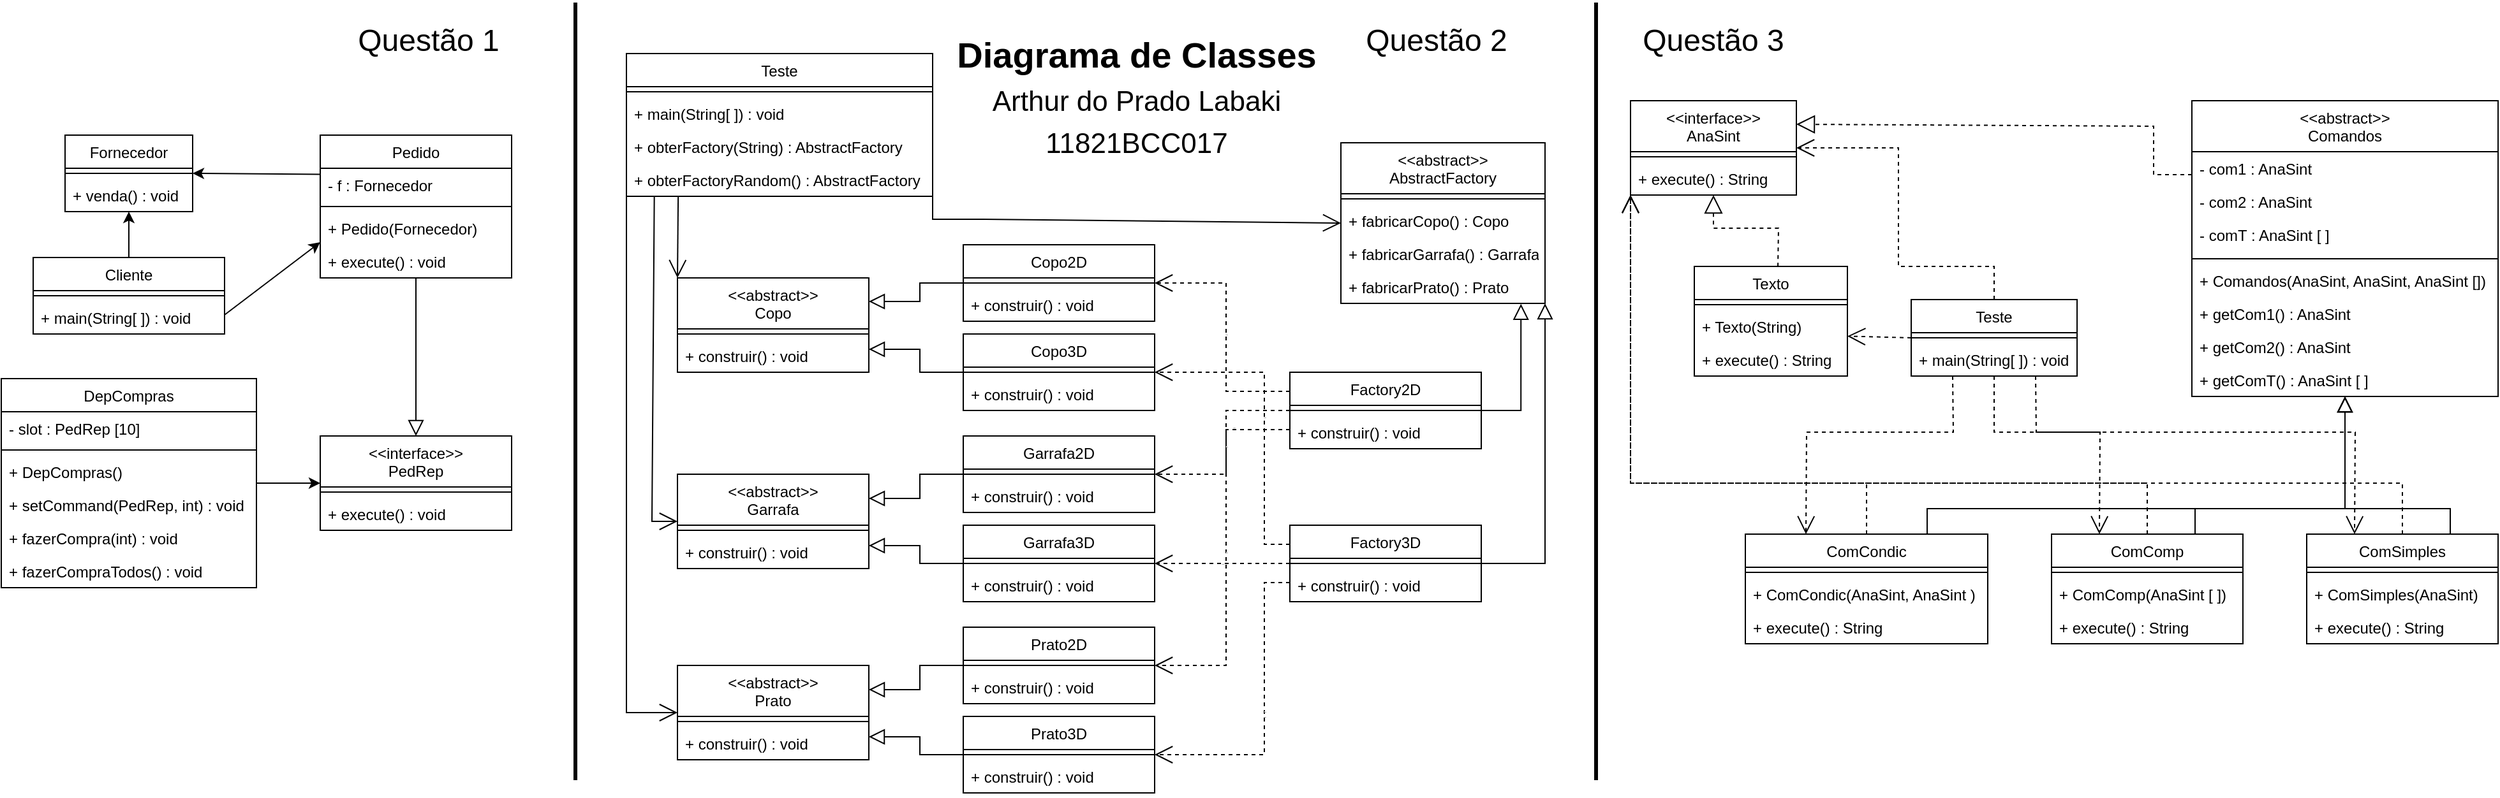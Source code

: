 <mxfile version="17.1.4" type="device"><diagram id="JX3GVqAa6bzzjnTfMGd4" name="Page-1"><mxGraphModel dx="2324" dy="742" grid="1" gridSize="10" guides="1" tooltips="1" connect="1" arrows="1" fold="1" page="1" pageScale="1" pageWidth="827" pageHeight="1169" math="0" shadow="0"><root><mxCell id="0"/><mxCell id="1" parent="0"/><mxCell id="NzLsGxlswM93qPkTF8r4-1" value="&lt;font style=&quot;font-size: 24px&quot;&gt;Questão 1&lt;/font&gt;&lt;font style=&quot;font-size: 16px&quot;&gt;&lt;br&gt;&lt;/font&gt;" style="text;html=1;strokeColor=none;fillColor=none;align=center;verticalAlign=middle;whiteSpace=wrap;rounded=0;" vertex="1" parent="1"><mxGeometry x="-180" y="50" width="130" height="40" as="geometry"/></mxCell><mxCell id="NzLsGxlswM93qPkTF8r4-2" value="Cliente" style="swimlane;fontStyle=0;align=center;verticalAlign=top;childLayout=stackLayout;horizontal=1;startSize=26;horizontalStack=0;resizeParent=1;resizeLast=0;collapsible=1;marginBottom=0;rounded=0;shadow=0;strokeWidth=1;" vertex="1" parent="1"><mxGeometry x="-425" y="240" width="150" height="60" as="geometry"><mxRectangle x="40" y="160" width="160" height="26" as="alternateBounds"/></mxGeometry></mxCell><mxCell id="NzLsGxlswM93qPkTF8r4-3" value="" style="line;html=1;strokeWidth=1;align=left;verticalAlign=middle;spacingTop=-1;spacingLeft=3;spacingRight=3;rotatable=0;labelPosition=right;points=[];portConstraint=eastwest;" vertex="1" parent="NzLsGxlswM93qPkTF8r4-2"><mxGeometry y="26" width="150" height="8" as="geometry"/></mxCell><mxCell id="NzLsGxlswM93qPkTF8r4-4" value="+ main(String[ ]) : void" style="text;align=left;verticalAlign=top;spacingLeft=4;spacingRight=4;overflow=hidden;rotatable=0;points=[[0,0.5],[1,0.5]];portConstraint=eastwest;" vertex="1" parent="NzLsGxlswM93qPkTF8r4-2"><mxGeometry y="34" width="150" height="26" as="geometry"/></mxCell><mxCell id="NzLsGxlswM93qPkTF8r4-5" value="DepCompras" style="swimlane;fontStyle=0;align=center;verticalAlign=top;childLayout=stackLayout;horizontal=1;startSize=26;horizontalStack=0;resizeParent=1;resizeLast=0;collapsible=1;marginBottom=0;rounded=0;shadow=0;strokeWidth=1;" vertex="1" parent="1"><mxGeometry x="-450" y="335" width="200" height="164" as="geometry"><mxRectangle x="270" y="80" width="160" height="26" as="alternateBounds"/></mxGeometry></mxCell><mxCell id="NzLsGxlswM93qPkTF8r4-6" value="- slot : PedRep [10]" style="text;align=left;verticalAlign=top;spacingLeft=4;spacingRight=4;overflow=hidden;rotatable=0;points=[[0,0.5],[1,0.5]];portConstraint=eastwest;" vertex="1" parent="NzLsGxlswM93qPkTF8r4-5"><mxGeometry y="26" width="200" height="26" as="geometry"/></mxCell><mxCell id="NzLsGxlswM93qPkTF8r4-7" value="" style="line;html=1;strokeWidth=1;align=left;verticalAlign=middle;spacingTop=-1;spacingLeft=3;spacingRight=3;rotatable=0;labelPosition=right;points=[];portConstraint=eastwest;" vertex="1" parent="NzLsGxlswM93qPkTF8r4-5"><mxGeometry y="52" width="200" height="8" as="geometry"/></mxCell><mxCell id="NzLsGxlswM93qPkTF8r4-8" value="+ DepCompras()" style="text;align=left;verticalAlign=top;spacingLeft=4;spacingRight=4;overflow=hidden;rotatable=0;points=[[0,0.5],[1,0.5]];portConstraint=eastwest;" vertex="1" parent="NzLsGxlswM93qPkTF8r4-5"><mxGeometry y="60" width="200" height="26" as="geometry"/></mxCell><mxCell id="NzLsGxlswM93qPkTF8r4-9" value="+ setCommand(PedRep, int) : void" style="text;align=left;verticalAlign=top;spacingLeft=4;spacingRight=4;overflow=hidden;rotatable=0;points=[[0,0.5],[1,0.5]];portConstraint=eastwest;" vertex="1" parent="NzLsGxlswM93qPkTF8r4-5"><mxGeometry y="86" width="200" height="26" as="geometry"/></mxCell><mxCell id="NzLsGxlswM93qPkTF8r4-10" value="+ fazerCompra(int) : void" style="text;align=left;verticalAlign=top;spacingLeft=4;spacingRight=4;overflow=hidden;rotatable=0;points=[[0,0.5],[1,0.5]];portConstraint=eastwest;" vertex="1" parent="NzLsGxlswM93qPkTF8r4-5"><mxGeometry y="112" width="200" height="26" as="geometry"/></mxCell><mxCell id="NzLsGxlswM93qPkTF8r4-11" value="+ fazerCompraTodos() : void" style="text;align=left;verticalAlign=top;spacingLeft=4;spacingRight=4;overflow=hidden;rotatable=0;points=[[0,0.5],[1,0.5]];portConstraint=eastwest;" vertex="1" parent="NzLsGxlswM93qPkTF8r4-5"><mxGeometry y="138" width="200" height="26" as="geometry"/></mxCell><mxCell id="NzLsGxlswM93qPkTF8r4-12" value="Fornecedor" style="swimlane;fontStyle=0;align=center;verticalAlign=top;childLayout=stackLayout;horizontal=1;startSize=26;horizontalStack=0;resizeParent=1;resizeLast=0;collapsible=1;marginBottom=0;rounded=0;shadow=0;strokeWidth=1;" vertex="1" parent="1"><mxGeometry x="-400" y="144" width="100" height="60" as="geometry"><mxRectangle x="280" y="110" width="160" height="26" as="alternateBounds"/></mxGeometry></mxCell><mxCell id="NzLsGxlswM93qPkTF8r4-13" value="" style="line;html=1;strokeWidth=1;align=left;verticalAlign=middle;spacingTop=-1;spacingLeft=3;spacingRight=3;rotatable=0;labelPosition=right;points=[];portConstraint=eastwest;" vertex="1" parent="NzLsGxlswM93qPkTF8r4-12"><mxGeometry y="26" width="100" height="8" as="geometry"/></mxCell><mxCell id="NzLsGxlswM93qPkTF8r4-14" value="+ venda() : void" style="text;align=left;verticalAlign=top;spacingLeft=4;spacingRight=4;overflow=hidden;rotatable=0;points=[[0,0.5],[1,0.5]];portConstraint=eastwest;" vertex="1" parent="NzLsGxlswM93qPkTF8r4-12"><mxGeometry y="34" width="100" height="26" as="geometry"/></mxCell><mxCell id="NzLsGxlswM93qPkTF8r4-15" value="Pedido" style="swimlane;fontStyle=0;align=center;verticalAlign=top;childLayout=stackLayout;horizontal=1;startSize=26;horizontalStack=0;resizeParent=1;resizeLast=0;collapsible=1;marginBottom=0;rounded=0;shadow=0;strokeWidth=1;" vertex="1" parent="1"><mxGeometry x="-200" y="144" width="150" height="112" as="geometry"><mxRectangle x="520" y="134" width="160" height="26" as="alternateBounds"/></mxGeometry></mxCell><mxCell id="NzLsGxlswM93qPkTF8r4-16" value="- f : Fornecedor" style="text;align=left;verticalAlign=top;spacingLeft=4;spacingRight=4;overflow=hidden;rotatable=0;points=[[0,0.5],[1,0.5]];portConstraint=eastwest;" vertex="1" parent="NzLsGxlswM93qPkTF8r4-15"><mxGeometry y="26" width="150" height="26" as="geometry"/></mxCell><mxCell id="NzLsGxlswM93qPkTF8r4-17" value="" style="line;html=1;strokeWidth=1;align=left;verticalAlign=middle;spacingTop=-1;spacingLeft=3;spacingRight=3;rotatable=0;labelPosition=right;points=[];portConstraint=eastwest;" vertex="1" parent="NzLsGxlswM93qPkTF8r4-15"><mxGeometry y="52" width="150" height="8" as="geometry"/></mxCell><mxCell id="NzLsGxlswM93qPkTF8r4-18" value="+ Pedido(Fornecedor)" style="text;align=left;verticalAlign=top;spacingLeft=4;spacingRight=4;overflow=hidden;rotatable=0;points=[[0,0.5],[1,0.5]];portConstraint=eastwest;" vertex="1" parent="NzLsGxlswM93qPkTF8r4-15"><mxGeometry y="60" width="150" height="26" as="geometry"/></mxCell><mxCell id="NzLsGxlswM93qPkTF8r4-19" value="+ execute() : void" style="text;align=left;verticalAlign=top;spacingLeft=4;spacingRight=4;overflow=hidden;rotatable=0;points=[[0,0.5],[1,0.5]];portConstraint=eastwest;" vertex="1" parent="NzLsGxlswM93qPkTF8r4-15"><mxGeometry y="86" width="150" height="26" as="geometry"/></mxCell><mxCell id="NzLsGxlswM93qPkTF8r4-20" value="&lt;&lt;interface&gt;&gt;&#10;PedRep" style="swimlane;fontStyle=0;align=center;verticalAlign=top;childLayout=stackLayout;horizontal=1;startSize=40;horizontalStack=0;resizeParent=1;resizeLast=0;collapsible=1;marginBottom=0;rounded=0;shadow=0;strokeWidth=1;" vertex="1" parent="1"><mxGeometry x="-200" y="380" width="150" height="74" as="geometry"><mxRectangle x="520" y="370" width="160" height="26" as="alternateBounds"/></mxGeometry></mxCell><mxCell id="NzLsGxlswM93qPkTF8r4-21" value="" style="line;html=1;strokeWidth=1;align=left;verticalAlign=middle;spacingTop=-1;spacingLeft=3;spacingRight=3;rotatable=0;labelPosition=right;points=[];portConstraint=eastwest;" vertex="1" parent="NzLsGxlswM93qPkTF8r4-20"><mxGeometry y="40" width="150" height="8" as="geometry"/></mxCell><mxCell id="NzLsGxlswM93qPkTF8r4-22" value="+ execute() : void" style="text;align=left;verticalAlign=top;spacingLeft=4;spacingRight=4;overflow=hidden;rotatable=0;points=[[0,0.5],[1,0.5]];portConstraint=eastwest;" vertex="1" parent="NzLsGxlswM93qPkTF8r4-20"><mxGeometry y="48" width="150" height="26" as="geometry"/></mxCell><mxCell id="NzLsGxlswM93qPkTF8r4-23" value="" style="endArrow=block;endSize=10;endFill=0;shadow=0;strokeWidth=1;rounded=0;edgeStyle=orthogonalEdgeStyle;elbow=vertical;exitX=0.5;exitY=1;exitDx=0;exitDy=0;entryX=0.5;entryY=0;entryDx=0;entryDy=0;" edge="1" parent="1" source="NzLsGxlswM93qPkTF8r4-15" target="NzLsGxlswM93qPkTF8r4-20"><mxGeometry width="160" relative="1" as="geometry"><mxPoint x="-170" y="270" as="sourcePoint"/><mxPoint x="-180" y="330" as="targetPoint"/><Array as="points"><mxPoint x="-125" y="340"/><mxPoint x="-125" y="340"/></Array></mxGeometry></mxCell><mxCell id="NzLsGxlswM93qPkTF8r4-24" value="" style="endArrow=classic;html=1;rounded=0;entryX=1;entryY=0.5;entryDx=0;entryDy=0;exitX=-0.003;exitY=0.183;exitDx=0;exitDy=0;exitPerimeter=0;" edge="1" parent="1" source="NzLsGxlswM93qPkTF8r4-16" target="NzLsGxlswM93qPkTF8r4-12"><mxGeometry width="50" height="50" relative="1" as="geometry"><mxPoint x="-220" y="190" as="sourcePoint"/><mxPoint x="-480" y="340" as="targetPoint"/></mxGeometry></mxCell><mxCell id="NzLsGxlswM93qPkTF8r4-25" value="" style="endArrow=classic;html=1;rounded=0;exitX=1;exitY=0.5;exitDx=0;exitDy=0;entryX=0;entryY=0.5;entryDx=0;entryDy=0;" edge="1" parent="1" source="NzLsGxlswM93qPkTF8r4-5" target="NzLsGxlswM93qPkTF8r4-20"><mxGeometry width="50" height="50" relative="1" as="geometry"><mxPoint x="-210" y="290.0" as="sourcePoint"/><mxPoint x="-500" y="290.0" as="targetPoint"/></mxGeometry></mxCell><mxCell id="NzLsGxlswM93qPkTF8r4-26" value="" style="endArrow=classic;html=1;rounded=0;exitX=0.5;exitY=0;exitDx=0;exitDy=0;" edge="1" parent="1" source="NzLsGxlswM93qPkTF8r4-2" target="NzLsGxlswM93qPkTF8r4-14"><mxGeometry width="50" height="50" relative="1" as="geometry"><mxPoint x="-550.0" y="200" as="sourcePoint"/><mxPoint x="-460" y="140" as="targetPoint"/></mxGeometry></mxCell><mxCell id="NzLsGxlswM93qPkTF8r4-27" value="" style="endArrow=classic;html=1;rounded=0;entryX=0;entryY=0.75;entryDx=0;entryDy=0;exitX=1;exitY=0.75;exitDx=0;exitDy=0;" edge="1" parent="1" source="NzLsGxlswM93qPkTF8r4-2" target="NzLsGxlswM93qPkTF8r4-15"><mxGeometry width="50" height="50" relative="1" as="geometry"><mxPoint x="-500" y="210" as="sourcePoint"/><mxPoint x="-580" y="360" as="targetPoint"/></mxGeometry></mxCell><mxCell id="NzLsGxlswM93qPkTF8r4-28" value="&lt;font style=&quot;font-size: 28px&quot;&gt;&lt;font style=&quot;font-size: 28px&quot;&gt;&lt;b&gt;Diagrama de Classes &lt;/b&gt;&lt;br&gt;&lt;/font&gt;&lt;font style=&quot;font-size: 22px&quot;&gt;Arthur do Prado Labaki&lt;br&gt;11821BCC017&lt;/font&gt;&lt;/font&gt;" style="text;html=1;strokeColor=none;fillColor=none;align=center;verticalAlign=middle;whiteSpace=wrap;rounded=0;" vertex="1" parent="1"><mxGeometry x="290" y="70" width="300" height="90" as="geometry"/></mxCell><mxCell id="NzLsGxlswM93qPkTF8r4-29" value="&lt;&lt;abstract&gt;&gt;&#10;AbstractFactory" style="swimlane;fontStyle=0;align=center;verticalAlign=top;childLayout=stackLayout;horizontal=1;startSize=40;horizontalStack=0;resizeParent=1;resizeLast=0;collapsible=1;marginBottom=0;rounded=0;shadow=0;strokeWidth=1;" vertex="1" parent="1"><mxGeometry x="600" y="150" width="160" height="126" as="geometry"><mxRectangle x="600" y="150" width="160" height="26" as="alternateBounds"/></mxGeometry></mxCell><mxCell id="NzLsGxlswM93qPkTF8r4-30" value="" style="line;html=1;strokeWidth=1;align=left;verticalAlign=middle;spacingTop=-1;spacingLeft=3;spacingRight=3;rotatable=0;labelPosition=right;points=[];portConstraint=eastwest;" vertex="1" parent="NzLsGxlswM93qPkTF8r4-29"><mxGeometry y="40" width="160" height="8" as="geometry"/></mxCell><mxCell id="NzLsGxlswM93qPkTF8r4-31" value="+ fabricarCopo() : Copo" style="text;align=left;verticalAlign=top;spacingLeft=4;spacingRight=4;overflow=hidden;rotatable=0;points=[[0,0.5],[1,0.5]];portConstraint=eastwest;" vertex="1" parent="NzLsGxlswM93qPkTF8r4-29"><mxGeometry y="48" width="160" height="26" as="geometry"/></mxCell><mxCell id="NzLsGxlswM93qPkTF8r4-32" value="+ fabricarGarrafa() : Garrafa" style="text;align=left;verticalAlign=top;spacingLeft=4;spacingRight=4;overflow=hidden;rotatable=0;points=[[0,0.5],[1,0.5]];portConstraint=eastwest;" vertex="1" parent="NzLsGxlswM93qPkTF8r4-29"><mxGeometry y="74" width="160" height="26" as="geometry"/></mxCell><mxCell id="NzLsGxlswM93qPkTF8r4-33" value="+ fabricarPrato() : Prato" style="text;align=left;verticalAlign=top;spacingLeft=4;spacingRight=4;overflow=hidden;rotatable=0;points=[[0,0.5],[1,0.5]];portConstraint=eastwest;" vertex="1" parent="NzLsGxlswM93qPkTF8r4-29"><mxGeometry y="100" width="160" height="26" as="geometry"/></mxCell><mxCell id="NzLsGxlswM93qPkTF8r4-34" value="Factory3D" style="swimlane;fontStyle=0;align=center;verticalAlign=top;childLayout=stackLayout;horizontal=1;startSize=26;horizontalStack=0;resizeParent=1;resizeLast=0;collapsible=1;marginBottom=0;rounded=0;shadow=0;strokeWidth=1;" vertex="1" parent="1"><mxGeometry x="560" y="450" width="150" height="60" as="geometry"><mxRectangle x="560" y="450" width="160" height="26" as="alternateBounds"/></mxGeometry></mxCell><mxCell id="NzLsGxlswM93qPkTF8r4-35" value="" style="line;html=1;strokeWidth=1;align=left;verticalAlign=middle;spacingTop=-1;spacingLeft=3;spacingRight=3;rotatable=0;labelPosition=right;points=[];portConstraint=eastwest;" vertex="1" parent="NzLsGxlswM93qPkTF8r4-34"><mxGeometry y="26" width="150" height="8" as="geometry"/></mxCell><mxCell id="NzLsGxlswM93qPkTF8r4-36" value="+ construir() : void" style="text;align=left;verticalAlign=top;spacingLeft=4;spacingRight=4;overflow=hidden;rotatable=0;points=[[0,0.5],[1,0.5]];portConstraint=eastwest;" vertex="1" parent="NzLsGxlswM93qPkTF8r4-34"><mxGeometry y="34" width="150" height="26" as="geometry"/></mxCell><mxCell id="NzLsGxlswM93qPkTF8r4-37" value="Factory2D" style="swimlane;fontStyle=0;align=center;verticalAlign=top;childLayout=stackLayout;horizontal=1;startSize=26;horizontalStack=0;resizeParent=1;resizeLast=0;collapsible=1;marginBottom=0;rounded=0;shadow=0;strokeWidth=1;" vertex="1" parent="1"><mxGeometry x="560" y="330" width="150" height="60" as="geometry"><mxRectangle x="560" y="330" width="160" height="26" as="alternateBounds"/></mxGeometry></mxCell><mxCell id="NzLsGxlswM93qPkTF8r4-38" value="" style="line;html=1;strokeWidth=1;align=left;verticalAlign=middle;spacingTop=-1;spacingLeft=3;spacingRight=3;rotatable=0;labelPosition=right;points=[];portConstraint=eastwest;" vertex="1" parent="NzLsGxlswM93qPkTF8r4-37"><mxGeometry y="26" width="150" height="8" as="geometry"/></mxCell><mxCell id="NzLsGxlswM93qPkTF8r4-39" value="+ construir() : void" style="text;align=left;verticalAlign=top;spacingLeft=4;spacingRight=4;overflow=hidden;rotatable=0;points=[[0,0.5],[1,0.5]];portConstraint=eastwest;" vertex="1" parent="NzLsGxlswM93qPkTF8r4-37"><mxGeometry y="34" width="150" height="26" as="geometry"/></mxCell><mxCell id="NzLsGxlswM93qPkTF8r4-40" value="Teste" style="swimlane;fontStyle=0;align=center;verticalAlign=top;childLayout=stackLayout;horizontal=1;startSize=26;horizontalStack=0;resizeParent=1;resizeLast=0;collapsible=1;marginBottom=0;rounded=0;shadow=0;strokeWidth=1;" vertex="1" parent="1"><mxGeometry x="40" y="80" width="240" height="112" as="geometry"><mxRectangle x="40" y="80" width="160" height="26" as="alternateBounds"/></mxGeometry></mxCell><mxCell id="NzLsGxlswM93qPkTF8r4-41" value="" style="line;html=1;strokeWidth=1;align=left;verticalAlign=middle;spacingTop=-1;spacingLeft=3;spacingRight=3;rotatable=0;labelPosition=right;points=[];portConstraint=eastwest;" vertex="1" parent="NzLsGxlswM93qPkTF8r4-40"><mxGeometry y="26" width="240" height="8" as="geometry"/></mxCell><mxCell id="NzLsGxlswM93qPkTF8r4-42" value="+ main(String[ ]) : void" style="text;align=left;verticalAlign=top;spacingLeft=4;spacingRight=4;overflow=hidden;rotatable=0;points=[[0,0.5],[1,0.5]];portConstraint=eastwest;" vertex="1" parent="NzLsGxlswM93qPkTF8r4-40"><mxGeometry y="34" width="240" height="26" as="geometry"/></mxCell><mxCell id="NzLsGxlswM93qPkTF8r4-43" value="+ obterFactory(String) : AbstractFactory" style="text;align=left;verticalAlign=top;spacingLeft=4;spacingRight=4;overflow=hidden;rotatable=0;points=[[0,0.5],[1,0.5]];portConstraint=eastwest;" vertex="1" parent="NzLsGxlswM93qPkTF8r4-40"><mxGeometry y="60" width="240" height="26" as="geometry"/></mxCell><mxCell id="NzLsGxlswM93qPkTF8r4-44" value="+ obterFactoryRandom() : AbstractFactory" style="text;align=left;verticalAlign=top;spacingLeft=4;spacingRight=4;overflow=hidden;rotatable=0;points=[[0,0.5],[1,0.5]];portConstraint=eastwest;" vertex="1" parent="NzLsGxlswM93qPkTF8r4-40"><mxGeometry y="86" width="240" height="26" as="geometry"/></mxCell><mxCell id="NzLsGxlswM93qPkTF8r4-45" value="&lt;&lt;abstract&gt;&gt;&#10;Prato" style="swimlane;fontStyle=0;align=center;verticalAlign=top;childLayout=stackLayout;horizontal=1;startSize=40;horizontalStack=0;resizeParent=1;resizeLast=0;collapsible=1;marginBottom=0;rounded=0;shadow=0;strokeWidth=1;" vertex="1" parent="1"><mxGeometry x="80" y="560" width="150" height="74" as="geometry"><mxRectangle x="80" y="548" width="160" height="26" as="alternateBounds"/></mxGeometry></mxCell><mxCell id="NzLsGxlswM93qPkTF8r4-46" value="" style="line;html=1;strokeWidth=1;align=left;verticalAlign=middle;spacingTop=-1;spacingLeft=3;spacingRight=3;rotatable=0;labelPosition=right;points=[];portConstraint=eastwest;" vertex="1" parent="NzLsGxlswM93qPkTF8r4-45"><mxGeometry y="40" width="150" height="8" as="geometry"/></mxCell><mxCell id="NzLsGxlswM93qPkTF8r4-47" value="+ construir() : void" style="text;align=left;verticalAlign=top;spacingLeft=4;spacingRight=4;overflow=hidden;rotatable=0;points=[[0,0.5],[1,0.5]];portConstraint=eastwest;" vertex="1" parent="NzLsGxlswM93qPkTF8r4-45"><mxGeometry y="48" width="150" height="26" as="geometry"/></mxCell><mxCell id="NzLsGxlswM93qPkTF8r4-48" value="Prato2D" style="swimlane;fontStyle=0;align=center;verticalAlign=top;childLayout=stackLayout;horizontal=1;startSize=26;horizontalStack=0;resizeParent=1;resizeLast=0;collapsible=1;marginBottom=0;rounded=0;shadow=0;strokeWidth=1;" vertex="1" parent="1"><mxGeometry x="304" y="530" width="150" height="60" as="geometry"><mxRectangle x="304" y="530" width="160" height="26" as="alternateBounds"/></mxGeometry></mxCell><mxCell id="NzLsGxlswM93qPkTF8r4-49" value="" style="line;html=1;strokeWidth=1;align=left;verticalAlign=middle;spacingTop=-1;spacingLeft=3;spacingRight=3;rotatable=0;labelPosition=right;points=[];portConstraint=eastwest;" vertex="1" parent="NzLsGxlswM93qPkTF8r4-48"><mxGeometry y="26" width="150" height="8" as="geometry"/></mxCell><mxCell id="NzLsGxlswM93qPkTF8r4-50" value="+ construir() : void" style="text;align=left;verticalAlign=top;spacingLeft=4;spacingRight=4;overflow=hidden;rotatable=0;points=[[0,0.5],[1,0.5]];portConstraint=eastwest;" vertex="1" parent="NzLsGxlswM93qPkTF8r4-48"><mxGeometry y="34" width="150" height="26" as="geometry"/></mxCell><mxCell id="NzLsGxlswM93qPkTF8r4-51" value="Prato3D" style="swimlane;fontStyle=0;align=center;verticalAlign=top;childLayout=stackLayout;horizontal=1;startSize=26;horizontalStack=0;resizeParent=1;resizeLast=0;collapsible=1;marginBottom=0;rounded=0;shadow=0;strokeWidth=1;" vertex="1" parent="1"><mxGeometry x="304" y="600" width="150" height="60" as="geometry"><mxRectangle x="304" y="600" width="160" height="26" as="alternateBounds"/></mxGeometry></mxCell><mxCell id="NzLsGxlswM93qPkTF8r4-52" value="" style="line;html=1;strokeWidth=1;align=left;verticalAlign=middle;spacingTop=-1;spacingLeft=3;spacingRight=3;rotatable=0;labelPosition=right;points=[];portConstraint=eastwest;" vertex="1" parent="NzLsGxlswM93qPkTF8r4-51"><mxGeometry y="26" width="150" height="8" as="geometry"/></mxCell><mxCell id="NzLsGxlswM93qPkTF8r4-53" value="+ construir() : void" style="text;align=left;verticalAlign=top;spacingLeft=4;spacingRight=4;overflow=hidden;rotatable=0;points=[[0,0.5],[1,0.5]];portConstraint=eastwest;" vertex="1" parent="NzLsGxlswM93qPkTF8r4-51"><mxGeometry y="34" width="150" height="26" as="geometry"/></mxCell><mxCell id="NzLsGxlswM93qPkTF8r4-54" value="&lt;&lt;abstract&gt;&gt;&#10;Garrafa" style="swimlane;fontStyle=0;align=center;verticalAlign=top;childLayout=stackLayout;horizontal=1;startSize=40;horizontalStack=0;resizeParent=1;resizeLast=0;collapsible=1;marginBottom=0;rounded=0;shadow=0;strokeWidth=1;" vertex="1" parent="1"><mxGeometry x="80" y="410" width="150" height="74" as="geometry"><mxRectangle x="80" y="400" width="160" height="26" as="alternateBounds"/></mxGeometry></mxCell><mxCell id="NzLsGxlswM93qPkTF8r4-55" value="" style="line;html=1;strokeWidth=1;align=left;verticalAlign=middle;spacingTop=-1;spacingLeft=3;spacingRight=3;rotatable=0;labelPosition=right;points=[];portConstraint=eastwest;" vertex="1" parent="NzLsGxlswM93qPkTF8r4-54"><mxGeometry y="40" width="150" height="8" as="geometry"/></mxCell><mxCell id="NzLsGxlswM93qPkTF8r4-56" value="+ construir() : void" style="text;align=left;verticalAlign=top;spacingLeft=4;spacingRight=4;overflow=hidden;rotatable=0;points=[[0,0.5],[1,0.5]];portConstraint=eastwest;" vertex="1" parent="NzLsGxlswM93qPkTF8r4-54"><mxGeometry y="48" width="150" height="26" as="geometry"/></mxCell><mxCell id="NzLsGxlswM93qPkTF8r4-57" value="Garrafa3D" style="swimlane;fontStyle=0;align=center;verticalAlign=top;childLayout=stackLayout;horizontal=1;startSize=26;horizontalStack=0;resizeParent=1;resizeLast=0;collapsible=1;marginBottom=0;rounded=0;shadow=0;strokeWidth=1;" vertex="1" parent="1"><mxGeometry x="304" y="450" width="150" height="60" as="geometry"><mxRectangle x="304" y="450" width="160" height="26" as="alternateBounds"/></mxGeometry></mxCell><mxCell id="NzLsGxlswM93qPkTF8r4-58" value="" style="line;html=1;strokeWidth=1;align=left;verticalAlign=middle;spacingTop=-1;spacingLeft=3;spacingRight=3;rotatable=0;labelPosition=right;points=[];portConstraint=eastwest;" vertex="1" parent="NzLsGxlswM93qPkTF8r4-57"><mxGeometry y="26" width="150" height="8" as="geometry"/></mxCell><mxCell id="NzLsGxlswM93qPkTF8r4-59" value="+ construir() : void" style="text;align=left;verticalAlign=top;spacingLeft=4;spacingRight=4;overflow=hidden;rotatable=0;points=[[0,0.5],[1,0.5]];portConstraint=eastwest;" vertex="1" parent="NzLsGxlswM93qPkTF8r4-57"><mxGeometry y="34" width="150" height="26" as="geometry"/></mxCell><mxCell id="NzLsGxlswM93qPkTF8r4-60" value="Garrafa2D" style="swimlane;fontStyle=0;align=center;verticalAlign=top;childLayout=stackLayout;horizontal=1;startSize=26;horizontalStack=0;resizeParent=1;resizeLast=0;collapsible=1;marginBottom=0;rounded=0;shadow=0;strokeWidth=1;" vertex="1" parent="1"><mxGeometry x="304" y="380" width="150" height="60" as="geometry"><mxRectangle x="304" y="380" width="160" height="26" as="alternateBounds"/></mxGeometry></mxCell><mxCell id="NzLsGxlswM93qPkTF8r4-61" value="" style="line;html=1;strokeWidth=1;align=left;verticalAlign=middle;spacingTop=-1;spacingLeft=3;spacingRight=3;rotatable=0;labelPosition=right;points=[];portConstraint=eastwest;" vertex="1" parent="NzLsGxlswM93qPkTF8r4-60"><mxGeometry y="26" width="150" height="8" as="geometry"/></mxCell><mxCell id="NzLsGxlswM93qPkTF8r4-62" value="+ construir() : void" style="text;align=left;verticalAlign=top;spacingLeft=4;spacingRight=4;overflow=hidden;rotatable=0;points=[[0,0.5],[1,0.5]];portConstraint=eastwest;" vertex="1" parent="NzLsGxlswM93qPkTF8r4-60"><mxGeometry y="34" width="150" height="26" as="geometry"/></mxCell><mxCell id="NzLsGxlswM93qPkTF8r4-63" value="&lt;&lt;abstract&gt;&gt;&#10;Copo" style="swimlane;fontStyle=0;align=center;verticalAlign=top;childLayout=stackLayout;horizontal=1;startSize=40;horizontalStack=0;resizeParent=1;resizeLast=0;collapsible=1;marginBottom=0;rounded=0;shadow=0;strokeWidth=1;" vertex="1" parent="1"><mxGeometry x="80" y="256" width="150" height="74" as="geometry"><mxRectangle x="80" y="240" width="160" height="26" as="alternateBounds"/></mxGeometry></mxCell><mxCell id="NzLsGxlswM93qPkTF8r4-64" value="" style="line;html=1;strokeWidth=1;align=left;verticalAlign=middle;spacingTop=-1;spacingLeft=3;spacingRight=3;rotatable=0;labelPosition=right;points=[];portConstraint=eastwest;" vertex="1" parent="NzLsGxlswM93qPkTF8r4-63"><mxGeometry y="40" width="150" height="8" as="geometry"/></mxCell><mxCell id="NzLsGxlswM93qPkTF8r4-65" value="+ construir() : void" style="text;align=left;verticalAlign=top;spacingLeft=4;spacingRight=4;overflow=hidden;rotatable=0;points=[[0,0.5],[1,0.5]];portConstraint=eastwest;" vertex="1" parent="NzLsGxlswM93qPkTF8r4-63"><mxGeometry y="48" width="150" height="26" as="geometry"/></mxCell><mxCell id="NzLsGxlswM93qPkTF8r4-66" value="Copo2D" style="swimlane;fontStyle=0;align=center;verticalAlign=top;childLayout=stackLayout;horizontal=1;startSize=26;horizontalStack=0;resizeParent=1;resizeLast=0;collapsible=1;marginBottom=0;rounded=0;shadow=0;strokeWidth=1;" vertex="1" parent="1"><mxGeometry x="304" y="230" width="150" height="60" as="geometry"><mxRectangle x="304" y="230" width="160" height="26" as="alternateBounds"/></mxGeometry></mxCell><mxCell id="NzLsGxlswM93qPkTF8r4-67" value="" style="line;html=1;strokeWidth=1;align=left;verticalAlign=middle;spacingTop=-1;spacingLeft=3;spacingRight=3;rotatable=0;labelPosition=right;points=[];portConstraint=eastwest;" vertex="1" parent="NzLsGxlswM93qPkTF8r4-66"><mxGeometry y="26" width="150" height="8" as="geometry"/></mxCell><mxCell id="NzLsGxlswM93qPkTF8r4-68" value="+ construir() : void" style="text;align=left;verticalAlign=top;spacingLeft=4;spacingRight=4;overflow=hidden;rotatable=0;points=[[0,0.5],[1,0.5]];portConstraint=eastwest;" vertex="1" parent="NzLsGxlswM93qPkTF8r4-66"><mxGeometry y="34" width="150" height="26" as="geometry"/></mxCell><mxCell id="NzLsGxlswM93qPkTF8r4-69" value="Copo3D" style="swimlane;fontStyle=0;align=center;verticalAlign=top;childLayout=stackLayout;horizontal=1;startSize=26;horizontalStack=0;resizeParent=1;resizeLast=0;collapsible=1;marginBottom=0;rounded=0;shadow=0;strokeWidth=1;" vertex="1" parent="1"><mxGeometry x="304" y="300" width="150" height="60" as="geometry"><mxRectangle x="304" y="300" width="160" height="26" as="alternateBounds"/></mxGeometry></mxCell><mxCell id="NzLsGxlswM93qPkTF8r4-70" value="" style="line;html=1;strokeWidth=1;align=left;verticalAlign=middle;spacingTop=-1;spacingLeft=3;spacingRight=3;rotatable=0;labelPosition=right;points=[];portConstraint=eastwest;" vertex="1" parent="NzLsGxlswM93qPkTF8r4-69"><mxGeometry y="26" width="150" height="8" as="geometry"/></mxCell><mxCell id="NzLsGxlswM93qPkTF8r4-71" value="+ construir() : void" style="text;align=left;verticalAlign=top;spacingLeft=4;spacingRight=4;overflow=hidden;rotatable=0;points=[[0,0.5],[1,0.5]];portConstraint=eastwest;" vertex="1" parent="NzLsGxlswM93qPkTF8r4-69"><mxGeometry y="34" width="150" height="26" as="geometry"/></mxCell><mxCell id="NzLsGxlswM93qPkTF8r4-72" value="" style="endArrow=open;endFill=1;endSize=12;html=1;rounded=0;exitX=1;exitY=0.75;exitDx=0;exitDy=0;entryX=0;entryY=0.5;entryDx=0;entryDy=0;" edge="1" parent="1" source="NzLsGxlswM93qPkTF8r4-40" target="NzLsGxlswM93qPkTF8r4-29"><mxGeometry width="160" relative="1" as="geometry"><mxPoint x="240" y="140" as="sourcePoint"/><mxPoint x="570" y="180" as="targetPoint"/><Array as="points"><mxPoint x="280" y="210"/><mxPoint x="320" y="210"/></Array></mxGeometry></mxCell><mxCell id="NzLsGxlswM93qPkTF8r4-73" value="" style="endArrow=open;endFill=1;endSize=12;html=1;rounded=0;entryX=0;entryY=0;entryDx=0;entryDy=0;exitX=0.169;exitY=1.015;exitDx=0;exitDy=0;exitPerimeter=0;" edge="1" parent="1" source="NzLsGxlswM93qPkTF8r4-44" target="NzLsGxlswM93qPkTF8r4-63"><mxGeometry width="160" relative="1" as="geometry"><mxPoint x="100" y="200" as="sourcePoint"/><mxPoint x="490" y="140" as="targetPoint"/></mxGeometry></mxCell><mxCell id="NzLsGxlswM93qPkTF8r4-74" value="" style="endArrow=open;endFill=1;endSize=12;html=1;rounded=0;entryX=0;entryY=0.5;entryDx=0;entryDy=0;exitX=0.091;exitY=1.015;exitDx=0;exitDy=0;exitPerimeter=0;" edge="1" parent="1" source="NzLsGxlswM93qPkTF8r4-44" target="NzLsGxlswM93qPkTF8r4-54"><mxGeometry width="160" relative="1" as="geometry"><mxPoint x="70" y="210" as="sourcePoint"/><mxPoint x="490" y="140" as="targetPoint"/><Array as="points"><mxPoint x="60" y="447"/></Array></mxGeometry></mxCell><mxCell id="NzLsGxlswM93qPkTF8r4-75" value="" style="endArrow=open;endFill=1;endSize=12;html=1;rounded=0;exitX=0;exitY=1;exitDx=0;exitDy=0;entryX=0;entryY=0.5;entryDx=0;entryDy=0;" edge="1" parent="1" source="NzLsGxlswM93qPkTF8r4-40" target="NzLsGxlswM93qPkTF8r4-45"><mxGeometry width="160" relative="1" as="geometry"><mxPoint x="330" y="140" as="sourcePoint"/><mxPoint x="490" y="140" as="targetPoint"/><Array as="points"><mxPoint x="40" y="597"/></Array></mxGeometry></mxCell><mxCell id="NzLsGxlswM93qPkTF8r4-76" value="" style="endArrow=block;endSize=10;endFill=0;shadow=0;strokeWidth=1;rounded=0;edgeStyle=orthogonalEdgeStyle;elbow=vertical;entryX=0.882;entryY=1.015;entryDx=0;entryDy=0;exitX=1;exitY=0.5;exitDx=0;exitDy=0;entryPerimeter=0;" edge="1" parent="1" source="NzLsGxlswM93qPkTF8r4-37" target="NzLsGxlswM93qPkTF8r4-33"><mxGeometry width="160" relative="1" as="geometry"><mxPoint x="595" y="370" as="sourcePoint"/><mxPoint x="740" y="300" as="targetPoint"/><Array as="points"><mxPoint x="741" y="360"/></Array></mxGeometry></mxCell><mxCell id="NzLsGxlswM93qPkTF8r4-77" value="" style="endArrow=block;endSize=10;endFill=0;shadow=0;strokeWidth=1;rounded=0;edgeStyle=orthogonalEdgeStyle;elbow=vertical;exitX=1;exitY=0.5;exitDx=0;exitDy=0;entryX=1;entryY=1;entryDx=0;entryDy=0;" edge="1" parent="1" source="NzLsGxlswM93qPkTF8r4-34" target="NzLsGxlswM93qPkTF8r4-29"><mxGeometry width="160" relative="1" as="geometry"><mxPoint x="605" y="380" as="sourcePoint"/><mxPoint x="605" y="256" as="targetPoint"/><Array as="points"><mxPoint x="760" y="480"/></Array></mxGeometry></mxCell><mxCell id="NzLsGxlswM93qPkTF8r4-78" value="" style="endArrow=block;endSize=10;endFill=0;shadow=0;strokeWidth=1;rounded=0;edgeStyle=orthogonalEdgeStyle;elbow=vertical;entryX=1;entryY=0.25;entryDx=0;entryDy=0;exitX=0;exitY=0.5;exitDx=0;exitDy=0;" edge="1" parent="1" source="NzLsGxlswM93qPkTF8r4-66" target="NzLsGxlswM93qPkTF8r4-63"><mxGeometry width="160" relative="1" as="geometry"><mxPoint x="270" y="250" as="sourcePoint"/><mxPoint x="260" y="380" as="targetPoint"/><Array as="points"><mxPoint x="270" y="260"/><mxPoint x="270" y="275"/></Array></mxGeometry></mxCell><mxCell id="NzLsGxlswM93qPkTF8r4-79" value="" style="endArrow=block;endSize=10;endFill=0;shadow=0;strokeWidth=1;rounded=0;edgeStyle=orthogonalEdgeStyle;elbow=vertical;exitX=0;exitY=0.5;exitDx=0;exitDy=0;entryX=1;entryY=0.75;entryDx=0;entryDy=0;" edge="1" parent="1" source="NzLsGxlswM93qPkTF8r4-69" target="NzLsGxlswM93qPkTF8r4-63"><mxGeometry width="160" relative="1" as="geometry"><mxPoint x="270" y="225" as="sourcePoint"/><mxPoint x="270" y="349" as="targetPoint"/><Array as="points"><mxPoint x="270" y="330"/><mxPoint x="270" y="312"/><mxPoint x="230" y="312"/></Array></mxGeometry></mxCell><mxCell id="NzLsGxlswM93qPkTF8r4-80" value="" style="endArrow=block;endSize=10;endFill=0;shadow=0;strokeWidth=1;rounded=0;edgeStyle=orthogonalEdgeStyle;elbow=vertical;entryX=1;entryY=0.75;entryDx=0;entryDy=0;exitX=0;exitY=0.5;exitDx=0;exitDy=0;" edge="1" parent="1" source="NzLsGxlswM93qPkTF8r4-57" target="NzLsGxlswM93qPkTF8r4-54"><mxGeometry width="160" relative="1" as="geometry"><mxPoint x="250" y="460" as="sourcePoint"/><mxPoint x="240" y="460" as="targetPoint"/><Array as="points"><mxPoint x="270" y="480"/><mxPoint x="270" y="466"/><mxPoint x="230" y="466"/></Array></mxGeometry></mxCell><mxCell id="NzLsGxlswM93qPkTF8r4-81" value="" style="endArrow=block;endSize=10;endFill=0;shadow=0;strokeWidth=1;rounded=0;edgeStyle=orthogonalEdgeStyle;elbow=vertical;entryX=1;entryY=0.25;entryDx=0;entryDy=0;exitX=0;exitY=0.5;exitDx=0;exitDy=0;" edge="1" parent="1" source="NzLsGxlswM93qPkTF8r4-60" target="NzLsGxlswM93qPkTF8r4-54"><mxGeometry width="160" relative="1" as="geometry"><mxPoint x="270" y="390" as="sourcePoint"/><mxPoint x="260" y="400" as="targetPoint"/><Array as="points"><mxPoint x="270" y="410"/><mxPoint x="270" y="429"/><mxPoint x="230" y="429"/></Array></mxGeometry></mxCell><mxCell id="NzLsGxlswM93qPkTF8r4-82" value="" style="endArrow=block;endSize=10;endFill=0;shadow=0;strokeWidth=1;rounded=0;edgeStyle=orthogonalEdgeStyle;elbow=vertical;entryX=1;entryY=0.25;entryDx=0;entryDy=0;exitX=0;exitY=0.5;exitDx=0;exitDy=0;" edge="1" parent="1" source="NzLsGxlswM93qPkTF8r4-48" target="NzLsGxlswM93qPkTF8r4-45"><mxGeometry width="160" relative="1" as="geometry"><mxPoint x="270" y="520" as="sourcePoint"/><mxPoint x="300" y="534" as="targetPoint"/><Array as="points"><mxPoint x="270" y="560"/><mxPoint x="270" y="579"/><mxPoint x="230" y="579"/></Array></mxGeometry></mxCell><mxCell id="NzLsGxlswM93qPkTF8r4-83" value="" style="endArrow=block;endSize=10;endFill=0;shadow=0;strokeWidth=1;rounded=0;edgeStyle=orthogonalEdgeStyle;elbow=vertical;entryX=1;entryY=0.75;entryDx=0;entryDy=0;exitX=0;exitY=0.5;exitDx=0;exitDy=0;" edge="1" parent="1" source="NzLsGxlswM93qPkTF8r4-51" target="NzLsGxlswM93qPkTF8r4-45"><mxGeometry width="160" relative="1" as="geometry"><mxPoint x="270" y="620" as="sourcePoint"/><mxPoint x="310" y="544" as="targetPoint"/><Array as="points"><mxPoint x="270" y="630"/><mxPoint x="270" y="616"/><mxPoint x="230" y="616"/></Array></mxGeometry></mxCell><mxCell id="NzLsGxlswM93qPkTF8r4-84" value="Use" style="endArrow=open;endSize=12;dashed=1;html=1;rounded=0;fontSize=1;exitX=0;exitY=0.25;exitDx=0;exitDy=0;entryX=1;entryY=0.5;entryDx=0;entryDy=0;" edge="1" parent="1" source="NzLsGxlswM93qPkTF8r4-37" target="NzLsGxlswM93qPkTF8r4-66"><mxGeometry width="160" relative="1" as="geometry"><mxPoint x="520" y="350" as="sourcePoint"/><mxPoint x="500" y="280" as="targetPoint"/><Array as="points"><mxPoint x="510" y="345"/><mxPoint x="510" y="260"/></Array></mxGeometry></mxCell><mxCell id="NzLsGxlswM93qPkTF8r4-85" value="Use" style="endArrow=open;endSize=12;dashed=1;html=1;rounded=0;fontSize=1;exitX=0;exitY=0.5;exitDx=0;exitDy=0;entryX=1;entryY=0.5;entryDx=0;entryDy=0;" edge="1" parent="1" source="NzLsGxlswM93qPkTF8r4-37" target="NzLsGxlswM93qPkTF8r4-60"><mxGeometry width="160" relative="1" as="geometry"><mxPoint x="550" y="423.5" as="sourcePoint"/><mxPoint x="454" y="330" as="targetPoint"/><Array as="points"><mxPoint x="510" y="360"/><mxPoint x="510" y="410"/></Array></mxGeometry></mxCell><mxCell id="NzLsGxlswM93qPkTF8r4-86" value="Use" style="endArrow=open;endSize=12;dashed=1;html=1;rounded=0;fontSize=1;entryX=1;entryY=0.5;entryDx=0;entryDy=0;exitX=0;exitY=0.75;exitDx=0;exitDy=0;" edge="1" parent="1" source="NzLsGxlswM93qPkTF8r4-37" target="NzLsGxlswM93qPkTF8r4-48"><mxGeometry width="160" relative="1" as="geometry"><mxPoint x="520" y="330" as="sourcePoint"/><mxPoint x="484" y="263" as="targetPoint"/><Array as="points"><mxPoint x="510" y="375"/><mxPoint x="510" y="560"/></Array></mxGeometry></mxCell><mxCell id="NzLsGxlswM93qPkTF8r4-87" value="Text" style="edgeLabel;html=1;align=center;verticalAlign=middle;resizable=0;points=[];fontSize=1;" vertex="1" connectable="0" parent="NzLsGxlswM93qPkTF8r4-86"><mxGeometry x="-0.696" y="-2" relative="1" as="geometry"><mxPoint as="offset"/></mxGeometry></mxCell><mxCell id="NzLsGxlswM93qPkTF8r4-88" value="Text" style="text;html=1;align=center;verticalAlign=middle;resizable=0;points=[];autosize=1;strokeColor=none;fillColor=none;fontSize=1;" vertex="1" parent="1"><mxGeometry x="520" y="590" width="40" height="20" as="geometry"/></mxCell><mxCell id="NzLsGxlswM93qPkTF8r4-89" value="Use" style="endArrow=open;endSize=12;dashed=1;html=1;rounded=0;fontSize=1;exitX=0;exitY=0.75;exitDx=0;exitDy=0;entryX=1;entryY=0.5;entryDx=0;entryDy=0;" edge="1" parent="1" source="NzLsGxlswM93qPkTF8r4-34" target="NzLsGxlswM93qPkTF8r4-51"><mxGeometry width="160" relative="1" as="geometry"><mxPoint x="500" y="610" as="sourcePoint"/><mxPoint x="660" y="610" as="targetPoint"/><Array as="points"><mxPoint x="540" y="495"/><mxPoint x="540" y="630"/></Array></mxGeometry></mxCell><mxCell id="NzLsGxlswM93qPkTF8r4-90" value="Use" style="endArrow=open;endSize=12;dashed=1;html=1;rounded=0;fontSize=1;exitX=0;exitY=0.5;exitDx=0;exitDy=0;entryX=1;entryY=0.5;entryDx=0;entryDy=0;" edge="1" parent="1" source="NzLsGxlswM93qPkTF8r4-34" target="NzLsGxlswM93qPkTF8r4-57"><mxGeometry width="160" relative="1" as="geometry"><mxPoint x="590" y="570" as="sourcePoint"/><mxPoint x="750" y="570" as="targetPoint"/><Array as="points"><mxPoint x="540" y="480"/></Array></mxGeometry></mxCell><mxCell id="NzLsGxlswM93qPkTF8r4-91" value="Use" style="endArrow=open;endSize=12;dashed=1;html=1;rounded=0;fontSize=1;exitX=0;exitY=0.25;exitDx=0;exitDy=0;entryX=1;entryY=0.5;entryDx=0;entryDy=0;" edge="1" parent="1" source="NzLsGxlswM93qPkTF8r4-34" target="NzLsGxlswM93qPkTF8r4-69"><mxGeometry width="160" relative="1" as="geometry"><mxPoint x="600" y="580" as="sourcePoint"/><mxPoint x="490" y="360" as="targetPoint"/><Array as="points"><mxPoint x="540" y="465"/><mxPoint x="540" y="330"/></Array></mxGeometry></mxCell><mxCell id="NzLsGxlswM93qPkTF8r4-92" value="ComComp" style="swimlane;fontStyle=0;align=center;verticalAlign=top;childLayout=stackLayout;horizontal=1;startSize=26;horizontalStack=0;resizeParent=1;resizeLast=0;collapsible=1;marginBottom=0;rounded=0;shadow=0;strokeWidth=1;" vertex="1" parent="1"><mxGeometry x="1157" y="457" width="150" height="86" as="geometry"><mxRectangle x="440" y="530" width="160" height="26" as="alternateBounds"/></mxGeometry></mxCell><mxCell id="NzLsGxlswM93qPkTF8r4-93" value="" style="line;html=1;strokeWidth=1;align=left;verticalAlign=middle;spacingTop=-1;spacingLeft=3;spacingRight=3;rotatable=0;labelPosition=right;points=[];portConstraint=eastwest;" vertex="1" parent="NzLsGxlswM93qPkTF8r4-92"><mxGeometry y="26" width="150" height="8" as="geometry"/></mxCell><mxCell id="NzLsGxlswM93qPkTF8r4-94" value="+ ComComp(AnaSint [ ])" style="text;align=left;verticalAlign=top;spacingLeft=4;spacingRight=4;overflow=hidden;rotatable=0;points=[[0,0.5],[1,0.5]];portConstraint=eastwest;" vertex="1" parent="NzLsGxlswM93qPkTF8r4-92"><mxGeometry y="34" width="150" height="26" as="geometry"/></mxCell><mxCell id="NzLsGxlswM93qPkTF8r4-95" value="+ execute() : String" style="text;align=left;verticalAlign=top;spacingLeft=4;spacingRight=4;overflow=hidden;rotatable=0;points=[[0,0.5],[1,0.5]];portConstraint=eastwest;" vertex="1" parent="NzLsGxlswM93qPkTF8r4-92"><mxGeometry y="60" width="150" height="26" as="geometry"/></mxCell><mxCell id="NzLsGxlswM93qPkTF8r4-96" value="Texto" style="swimlane;fontStyle=0;align=center;verticalAlign=top;childLayout=stackLayout;horizontal=1;startSize=26;horizontalStack=0;resizeParent=1;resizeLast=0;collapsible=1;marginBottom=0;rounded=0;shadow=0;strokeWidth=1;" vertex="1" parent="1"><mxGeometry x="877" y="247" width="120" height="86" as="geometry"><mxRectangle x="110" y="320" width="160" height="26" as="alternateBounds"/></mxGeometry></mxCell><mxCell id="NzLsGxlswM93qPkTF8r4-97" value="" style="line;html=1;strokeWidth=1;align=left;verticalAlign=middle;spacingTop=-1;spacingLeft=3;spacingRight=3;rotatable=0;labelPosition=right;points=[];portConstraint=eastwest;" vertex="1" parent="NzLsGxlswM93qPkTF8r4-96"><mxGeometry y="26" width="120" height="8" as="geometry"/></mxCell><mxCell id="NzLsGxlswM93qPkTF8r4-98" value="+ Texto(String)" style="text;align=left;verticalAlign=top;spacingLeft=4;spacingRight=4;overflow=hidden;rotatable=0;points=[[0,0.5],[1,0.5]];portConstraint=eastwest;" vertex="1" parent="NzLsGxlswM93qPkTF8r4-96"><mxGeometry y="34" width="120" height="26" as="geometry"/></mxCell><mxCell id="NzLsGxlswM93qPkTF8r4-99" value="+ execute() : String" style="text;align=left;verticalAlign=top;spacingLeft=4;spacingRight=4;overflow=hidden;rotatable=0;points=[[0,0.5],[1,0.5]];portConstraint=eastwest;" vertex="1" parent="NzLsGxlswM93qPkTF8r4-96"><mxGeometry y="60" width="120" height="26" as="geometry"/></mxCell><mxCell id="NzLsGxlswM93qPkTF8r4-100" value="&lt;&lt;abstract&gt;&gt;&#10;Comandos" style="swimlane;fontStyle=0;align=center;verticalAlign=top;childLayout=stackLayout;horizontal=1;startSize=40;horizontalStack=0;resizeParent=1;resizeLast=0;collapsible=1;marginBottom=0;rounded=0;shadow=0;strokeWidth=1;" vertex="1" parent="1"><mxGeometry x="1267" y="117" width="240" height="232" as="geometry"><mxRectangle x="550" y="190" width="160" height="26" as="alternateBounds"/></mxGeometry></mxCell><mxCell id="NzLsGxlswM93qPkTF8r4-101" value="- com1 : AnaSint" style="text;align=left;verticalAlign=top;spacingLeft=4;spacingRight=4;overflow=hidden;rotatable=0;points=[[0,0.5],[1,0.5]];portConstraint=eastwest;" vertex="1" parent="NzLsGxlswM93qPkTF8r4-100"><mxGeometry y="40" width="240" height="26" as="geometry"/></mxCell><mxCell id="NzLsGxlswM93qPkTF8r4-102" value="- com2 : AnaSint" style="text;align=left;verticalAlign=top;spacingLeft=4;spacingRight=4;overflow=hidden;rotatable=0;points=[[0,0.5],[1,0.5]];portConstraint=eastwest;" vertex="1" parent="NzLsGxlswM93qPkTF8r4-100"><mxGeometry y="66" width="240" height="26" as="geometry"/></mxCell><mxCell id="NzLsGxlswM93qPkTF8r4-103" value="- comT : AnaSint [ ]" style="text;align=left;verticalAlign=top;spacingLeft=4;spacingRight=4;overflow=hidden;rotatable=0;points=[[0,0.5],[1,0.5]];portConstraint=eastwest;" vertex="1" parent="NzLsGxlswM93qPkTF8r4-100"><mxGeometry y="92" width="240" height="28" as="geometry"/></mxCell><mxCell id="NzLsGxlswM93qPkTF8r4-104" value="" style="line;html=1;strokeWidth=1;align=left;verticalAlign=middle;spacingTop=-1;spacingLeft=3;spacingRight=3;rotatable=0;labelPosition=right;points=[];portConstraint=eastwest;" vertex="1" parent="NzLsGxlswM93qPkTF8r4-100"><mxGeometry y="120" width="240" height="8" as="geometry"/></mxCell><mxCell id="NzLsGxlswM93qPkTF8r4-105" value="+ Comandos(AnaSint, AnaSint, AnaSint [])" style="text;align=left;verticalAlign=top;spacingLeft=4;spacingRight=4;overflow=hidden;rotatable=0;points=[[0,0.5],[1,0.5]];portConstraint=eastwest;" vertex="1" parent="NzLsGxlswM93qPkTF8r4-100"><mxGeometry y="128" width="240" height="26" as="geometry"/></mxCell><mxCell id="NzLsGxlswM93qPkTF8r4-106" value="+ getCom1() : AnaSint" style="text;align=left;verticalAlign=top;spacingLeft=4;spacingRight=4;overflow=hidden;rotatable=0;points=[[0,0.5],[1,0.5]];portConstraint=eastwest;" vertex="1" parent="NzLsGxlswM93qPkTF8r4-100"><mxGeometry y="154" width="240" height="26" as="geometry"/></mxCell><mxCell id="NzLsGxlswM93qPkTF8r4-107" value="+ getCom2() : AnaSint" style="text;align=left;verticalAlign=top;spacingLeft=4;spacingRight=4;overflow=hidden;rotatable=0;points=[[0,0.5],[1,0.5]];portConstraint=eastwest;" vertex="1" parent="NzLsGxlswM93qPkTF8r4-100"><mxGeometry y="180" width="240" height="26" as="geometry"/></mxCell><mxCell id="NzLsGxlswM93qPkTF8r4-108" value="+ getComT() : AnaSint [ ]" style="text;align=left;verticalAlign=top;spacingLeft=4;spacingRight=4;overflow=hidden;rotatable=0;points=[[0,0.5],[1,0.5]];portConstraint=eastwest;" vertex="1" parent="NzLsGxlswM93qPkTF8r4-100"><mxGeometry y="206" width="240" height="26" as="geometry"/></mxCell><mxCell id="NzLsGxlswM93qPkTF8r4-109" value="&lt;&lt;interface&gt;&gt;&#10;AnaSint" style="swimlane;fontStyle=0;align=center;verticalAlign=top;childLayout=stackLayout;horizontal=1;startSize=40;horizontalStack=0;resizeParent=1;resizeLast=0;collapsible=1;marginBottom=0;rounded=0;shadow=0;strokeWidth=1;" vertex="1" parent="1"><mxGeometry x="827" y="117" width="130" height="74" as="geometry"><mxRectangle x="110" y="190" width="160" height="26" as="alternateBounds"/></mxGeometry></mxCell><mxCell id="NzLsGxlswM93qPkTF8r4-110" value="" style="line;html=1;strokeWidth=1;align=left;verticalAlign=middle;spacingTop=-1;spacingLeft=3;spacingRight=3;rotatable=0;labelPosition=right;points=[];portConstraint=eastwest;" vertex="1" parent="NzLsGxlswM93qPkTF8r4-109"><mxGeometry y="40" width="130" height="8" as="geometry"/></mxCell><mxCell id="NzLsGxlswM93qPkTF8r4-111" value="+ execute() : String" style="text;align=left;verticalAlign=top;spacingLeft=4;spacingRight=4;overflow=hidden;rotatable=0;points=[[0,0.5],[1,0.5]];portConstraint=eastwest;" vertex="1" parent="NzLsGxlswM93qPkTF8r4-109"><mxGeometry y="48" width="130" height="26" as="geometry"/></mxCell><mxCell id="NzLsGxlswM93qPkTF8r4-112" value="ComCondic" style="swimlane;fontStyle=0;align=center;verticalAlign=top;childLayout=stackLayout;horizontal=1;startSize=26;horizontalStack=0;resizeParent=1;resizeLast=0;collapsible=1;marginBottom=0;rounded=0;shadow=0;strokeWidth=1;" vertex="1" parent="1"><mxGeometry x="917" y="457" width="190" height="86" as="geometry"><mxRectangle x="280" y="110" width="160" height="26" as="alternateBounds"/></mxGeometry></mxCell><mxCell id="NzLsGxlswM93qPkTF8r4-113" value="" style="line;html=1;strokeWidth=1;align=left;verticalAlign=middle;spacingTop=-1;spacingLeft=3;spacingRight=3;rotatable=0;labelPosition=right;points=[];portConstraint=eastwest;" vertex="1" parent="NzLsGxlswM93qPkTF8r4-112"><mxGeometry y="26" width="190" height="8" as="geometry"/></mxCell><mxCell id="NzLsGxlswM93qPkTF8r4-114" value="+ ComCondic(AnaSint, AnaSint )" style="text;align=left;verticalAlign=top;spacingLeft=4;spacingRight=4;overflow=hidden;rotatable=0;points=[[0,0.5],[1,0.5]];portConstraint=eastwest;" vertex="1" parent="NzLsGxlswM93qPkTF8r4-112"><mxGeometry y="34" width="190" height="26" as="geometry"/></mxCell><mxCell id="NzLsGxlswM93qPkTF8r4-115" value="+ execute() : String" style="text;align=left;verticalAlign=top;spacingLeft=4;spacingRight=4;overflow=hidden;rotatable=0;points=[[0,0.5],[1,0.5]];portConstraint=eastwest;" vertex="1" parent="NzLsGxlswM93qPkTF8r4-112"><mxGeometry y="60" width="190" height="26" as="geometry"/></mxCell><mxCell id="NzLsGxlswM93qPkTF8r4-116" value="ComSimples" style="swimlane;fontStyle=0;align=center;verticalAlign=top;childLayout=stackLayout;horizontal=1;startSize=26;horizontalStack=0;resizeParent=1;resizeLast=0;collapsible=1;marginBottom=0;rounded=0;shadow=0;strokeWidth=1;" vertex="1" parent="1"><mxGeometry x="1357" y="457" width="150" height="86" as="geometry"><mxRectangle x="640" y="530" width="160" height="26" as="alternateBounds"/></mxGeometry></mxCell><mxCell id="NzLsGxlswM93qPkTF8r4-117" value="" style="line;html=1;strokeWidth=1;align=left;verticalAlign=middle;spacingTop=-1;spacingLeft=3;spacingRight=3;rotatable=0;labelPosition=right;points=[];portConstraint=eastwest;" vertex="1" parent="NzLsGxlswM93qPkTF8r4-116"><mxGeometry y="26" width="150" height="8" as="geometry"/></mxCell><mxCell id="NzLsGxlswM93qPkTF8r4-118" value="+ ComSimples(AnaSint)" style="text;align=left;verticalAlign=top;spacingLeft=4;spacingRight=4;overflow=hidden;rotatable=0;points=[[0,0.5],[1,0.5]];portConstraint=eastwest;" vertex="1" parent="NzLsGxlswM93qPkTF8r4-116"><mxGeometry y="34" width="150" height="26" as="geometry"/></mxCell><mxCell id="NzLsGxlswM93qPkTF8r4-119" value="+ execute() : String" style="text;align=left;verticalAlign=top;spacingLeft=4;spacingRight=4;overflow=hidden;rotatable=0;points=[[0,0.5],[1,0.5]];portConstraint=eastwest;" vertex="1" parent="NzLsGxlswM93qPkTF8r4-116"><mxGeometry y="60" width="150" height="26" as="geometry"/></mxCell><mxCell id="NzLsGxlswM93qPkTF8r4-120" value="Teste" style="swimlane;fontStyle=0;align=center;verticalAlign=top;childLayout=stackLayout;horizontal=1;startSize=26;horizontalStack=0;resizeParent=1;resizeLast=0;collapsible=1;marginBottom=0;rounded=0;shadow=0;strokeWidth=1;" vertex="1" parent="1"><mxGeometry x="1047" y="273" width="130" height="60" as="geometry"><mxRectangle x="330" y="346" width="160" height="26" as="alternateBounds"/></mxGeometry></mxCell><mxCell id="NzLsGxlswM93qPkTF8r4-121" value="" style="line;html=1;strokeWidth=1;align=left;verticalAlign=middle;spacingTop=-1;spacingLeft=3;spacingRight=3;rotatable=0;labelPosition=right;points=[];portConstraint=eastwest;" vertex="1" parent="NzLsGxlswM93qPkTF8r4-120"><mxGeometry y="26" width="130" height="8" as="geometry"/></mxCell><mxCell id="NzLsGxlswM93qPkTF8r4-122" value="+ main(String[ ]) : void" style="text;align=left;verticalAlign=top;spacingLeft=4;spacingRight=4;overflow=hidden;rotatable=0;points=[[0,0.5],[1,0.5]];portConstraint=eastwest;" vertex="1" parent="NzLsGxlswM93qPkTF8r4-120"><mxGeometry y="34" width="130" height="26" as="geometry"/></mxCell><mxCell id="NzLsGxlswM93qPkTF8r4-124" value="" style="endArrow=block;endSize=10;endFill=0;shadow=0;strokeWidth=1;rounded=0;edgeStyle=orthogonalEdgeStyle;elbow=vertical;exitX=0.75;exitY=0;exitDx=0;exitDy=0;entryX=0.5;entryY=1;entryDx=0;entryDy=0;" edge="1" parent="1" source="NzLsGxlswM93qPkTF8r4-92" target="NzLsGxlswM93qPkTF8r4-100"><mxGeometry width="160" relative="1" as="geometry"><mxPoint x="1219.5" y="143" as="sourcePoint"/><mxPoint x="1387" y="387" as="targetPoint"/><Array as="points"><mxPoint x="1270" y="437"/><mxPoint x="1387" y="437"/></Array></mxGeometry></mxCell><mxCell id="NzLsGxlswM93qPkTF8r4-125" value="" style="endArrow=block;endSize=10;endFill=0;shadow=0;strokeWidth=1;rounded=0;edgeStyle=orthogonalEdgeStyle;elbow=vertical;exitX=0.75;exitY=0;exitDx=0;exitDy=0;entryX=0.5;entryY=1;entryDx=0;entryDy=0;" edge="1" parent="1" source="NzLsGxlswM93qPkTF8r4-116" target="NzLsGxlswM93qPkTF8r4-100"><mxGeometry width="160" relative="1" as="geometry"><mxPoint x="1322" y="183" as="sourcePoint"/><mxPoint x="1397" y="227" as="targetPoint"/><Array as="points"><mxPoint x="1470" y="437"/><mxPoint x="1387" y="437"/></Array></mxGeometry></mxCell><mxCell id="NzLsGxlswM93qPkTF8r4-126" value="" style="endArrow=block;endSize=10;endFill=0;shadow=0;strokeWidth=1;rounded=0;edgeStyle=orthogonalEdgeStyle;elbow=vertical;exitX=0.75;exitY=0;exitDx=0;exitDy=0;entryX=0.5;entryY=1;entryDx=0;entryDy=0;" edge="1" parent="1" source="NzLsGxlswM93qPkTF8r4-112" target="NzLsGxlswM93qPkTF8r4-100"><mxGeometry width="160" relative="1" as="geometry"><mxPoint x="1242" y="467" as="sourcePoint"/><mxPoint x="1367" y="377" as="targetPoint"/><Array as="points"><mxPoint x="1060" y="437"/><mxPoint x="1387" y="437"/></Array></mxGeometry></mxCell><mxCell id="NzLsGxlswM93qPkTF8r4-127" value="Use" style="endArrow=open;endSize=12;dashed=1;html=1;rounded=0;strokeColor=default;fontColor=none;noLabel=1;exitX=0.25;exitY=1;exitDx=0;exitDy=0;entryX=0.25;entryY=0;entryDx=0;entryDy=0;" edge="1" parent="1" source="NzLsGxlswM93qPkTF8r4-120" target="NzLsGxlswM93qPkTF8r4-112"><mxGeometry width="160" relative="1" as="geometry"><mxPoint x="1047" y="217" as="sourcePoint"/><mxPoint x="1211" y="107" as="targetPoint"/><Array as="points"><mxPoint x="1080" y="377"/><mxPoint x="965" y="377"/></Array></mxGeometry></mxCell><mxCell id="NzLsGxlswM93qPkTF8r4-128" value="Use" style="endArrow=open;endSize=12;dashed=1;html=1;rounded=0;strokeColor=default;fontColor=none;noLabel=1;exitX=0.5;exitY=1;exitDx=0;exitDy=0;entryX=0.25;entryY=0;entryDx=0;entryDy=0;" edge="1" parent="1" source="NzLsGxlswM93qPkTF8r4-120" target="NzLsGxlswM93qPkTF8r4-92"><mxGeometry width="160" relative="1" as="geometry"><mxPoint x="1097" y="309" as="sourcePoint"/><mxPoint x="974.5" y="467" as="targetPoint"/><Array as="points"><mxPoint x="1112" y="377"/><mxPoint x="1195" y="377"/></Array></mxGeometry></mxCell><mxCell id="NzLsGxlswM93qPkTF8r4-129" value="Use" style="endArrow=open;endSize=12;dashed=1;html=1;rounded=0;strokeColor=default;fontColor=none;noLabel=1;exitX=0.75;exitY=1;exitDx=0;exitDy=0;entryX=0.25;entryY=0;entryDx=0;entryDy=0;" edge="1" parent="1" source="NzLsGxlswM93qPkTF8r4-120" target="NzLsGxlswM93qPkTF8r4-116"><mxGeometry width="160" relative="1" as="geometry"><mxPoint x="1137" y="309" as="sourcePoint"/><mxPoint x="1204.5" y="467.0" as="targetPoint"/><Array as="points"><mxPoint x="1145" y="377"/><mxPoint x="1395" y="377"/></Array></mxGeometry></mxCell><mxCell id="NzLsGxlswM93qPkTF8r4-130" value="Use" style="endArrow=open;endSize=12;dashed=1;html=1;rounded=0;strokeColor=default;fontColor=none;noLabel=1;exitX=0.5;exitY=0;exitDx=0;exitDy=0;entryX=1;entryY=0.5;entryDx=0;entryDy=0;" edge="1" parent="1" source="NzLsGxlswM93qPkTF8r4-120" target="NzLsGxlswM93qPkTF8r4-109"><mxGeometry width="160" relative="1" as="geometry"><mxPoint x="1147" y="319" as="sourcePoint"/><mxPoint x="987" y="157" as="targetPoint"/><Array as="points"><mxPoint x="1112" y="247"/><mxPoint x="1037" y="247"/><mxPoint x="1037" y="154"/></Array></mxGeometry></mxCell><mxCell id="NzLsGxlswM93qPkTF8r4-131" value="Use" style="endArrow=open;endSize=12;dashed=1;html=1;rounded=0;strokeColor=default;fontColor=none;noLabel=1;exitX=0;exitY=0.5;exitDx=0;exitDy=0;entryX=1;entryY=0.796;entryDx=0;entryDy=0;entryPerimeter=0;" edge="1" parent="1" source="NzLsGxlswM93qPkTF8r4-120" target="NzLsGxlswM93qPkTF8r4-98"><mxGeometry width="160" relative="1" as="geometry"><mxPoint x="1122" y="283.0" as="sourcePoint"/><mxPoint x="987" y="257" as="targetPoint"/><Array as="points"/></mxGeometry></mxCell><mxCell id="NzLsGxlswM93qPkTF8r4-132" value="" style="endArrow=block;dashed=1;endFill=0;endSize=12;html=1;rounded=0;fontColor=none;strokeColor=default;exitX=0.546;exitY=0.002;exitDx=0;exitDy=0;entryX=0.5;entryY=1;entryDx=0;entryDy=0;exitPerimeter=0;" edge="1" parent="1" source="NzLsGxlswM93qPkTF8r4-96" target="NzLsGxlswM93qPkTF8r4-109"><mxGeometry width="160" relative="1" as="geometry"><mxPoint x="1077" y="177" as="sourcePoint"/><mxPoint x="1237" y="177" as="targetPoint"/><Array as="points"><mxPoint x="943" y="217"/><mxPoint x="892" y="217"/></Array></mxGeometry></mxCell><mxCell id="NzLsGxlswM93qPkTF8r4-133" value="" style="endArrow=block;dashed=1;endFill=0;endSize=12;html=1;rounded=0;fontColor=none;strokeColor=default;entryX=1;entryY=0.25;entryDx=0;entryDy=0;exitX=0;exitY=0.25;exitDx=0;exitDy=0;" edge="1" parent="1" source="NzLsGxlswM93qPkTF8r4-100" target="NzLsGxlswM93qPkTF8r4-109"><mxGeometry width="160" relative="1" as="geometry"><mxPoint x="1237" y="177" as="sourcePoint"/><mxPoint x="902" y="201" as="targetPoint"/><Array as="points"><mxPoint x="1237" y="175"/><mxPoint x="1237" y="137"/></Array></mxGeometry></mxCell><mxCell id="NzLsGxlswM93qPkTF8r4-134" value="Use" style="endArrow=open;endSize=12;dashed=1;html=1;rounded=0;strokeColor=default;fontColor=none;noLabel=1;exitX=0.5;exitY=0;exitDx=0;exitDy=0;entryX=0;entryY=1;entryDx=0;entryDy=0;" edge="1" parent="1" source="NzLsGxlswM93qPkTF8r4-112" target="NzLsGxlswM93qPkTF8r4-109"><mxGeometry width="160" relative="1" as="geometry"><mxPoint x="877" y="398.3" as="sourcePoint"/><mxPoint x="827" y="217" as="targetPoint"/><Array as="points"><mxPoint x="1012" y="417"/><mxPoint x="827" y="417"/></Array></mxGeometry></mxCell><mxCell id="NzLsGxlswM93qPkTF8r4-135" value="Use" style="endArrow=open;endSize=12;dashed=1;html=1;rounded=0;strokeColor=default;fontColor=none;noLabel=1;exitX=0.5;exitY=0;exitDx=0;exitDy=0;entryX=0;entryY=1;entryDx=0;entryDy=0;" edge="1" parent="1" source="NzLsGxlswM93qPkTF8r4-92" target="NzLsGxlswM93qPkTF8r4-109"><mxGeometry width="160" relative="1" as="geometry"><mxPoint x="1067" y="323.0" as="sourcePoint"/><mxPoint x="787" y="327" as="targetPoint"/><Array as="points"><mxPoint x="1232" y="417"/><mxPoint x="827" y="417"/></Array></mxGeometry></mxCell><mxCell id="NzLsGxlswM93qPkTF8r4-136" value="Use" style="endArrow=open;endSize=12;dashed=1;html=1;rounded=0;strokeColor=default;fontColor=none;noLabel=1;exitX=0.5;exitY=0;exitDx=0;exitDy=0;entryX=0;entryY=1;entryDx=0;entryDy=0;" edge="1" parent="1" source="NzLsGxlswM93qPkTF8r4-116" target="NzLsGxlswM93qPkTF8r4-109"><mxGeometry width="160" relative="1" as="geometry"><mxPoint x="1077" y="333.0" as="sourcePoint"/><mxPoint x="817" y="207" as="targetPoint"/><Array as="points"><mxPoint x="1432" y="417"/><mxPoint x="827" y="417"/></Array></mxGeometry></mxCell><mxCell id="NzLsGxlswM93qPkTF8r4-137" value="" style="endArrow=none;html=1;rounded=0;strokeWidth=3;" edge="1" parent="1"><mxGeometry width="50" height="50" relative="1" as="geometry"><mxPoint y="650" as="sourcePoint"/><mxPoint y="40" as="targetPoint"/></mxGeometry></mxCell><mxCell id="NzLsGxlswM93qPkTF8r4-138" value="" style="endArrow=none;html=1;rounded=0;strokeWidth=3;" edge="1" parent="1"><mxGeometry width="50" height="50" relative="1" as="geometry"><mxPoint x="800" y="650" as="sourcePoint"/><mxPoint x="800" y="40" as="targetPoint"/></mxGeometry></mxCell><mxCell id="NzLsGxlswM93qPkTF8r4-139" value="&lt;font style=&quot;font-size: 24px&quot;&gt;Questão 2&lt;/font&gt;&lt;font style=&quot;font-size: 16px&quot;&gt;&lt;br&gt;&lt;/font&gt;" style="text;html=1;strokeColor=none;fillColor=none;align=center;verticalAlign=middle;whiteSpace=wrap;rounded=0;" vertex="1" parent="1"><mxGeometry x="610" y="50" width="130" height="40" as="geometry"/></mxCell><mxCell id="NzLsGxlswM93qPkTF8r4-140" value="&lt;font style=&quot;font-size: 24px&quot;&gt;Questão 3&lt;/font&gt;&lt;font style=&quot;font-size: 16px&quot;&gt;&lt;br&gt;&lt;/font&gt;" style="text;html=1;strokeColor=none;fillColor=none;align=center;verticalAlign=middle;whiteSpace=wrap;rounded=0;" vertex="1" parent="1"><mxGeometry x="827" y="50" width="130" height="40" as="geometry"/></mxCell></root></mxGraphModel></diagram></mxfile>